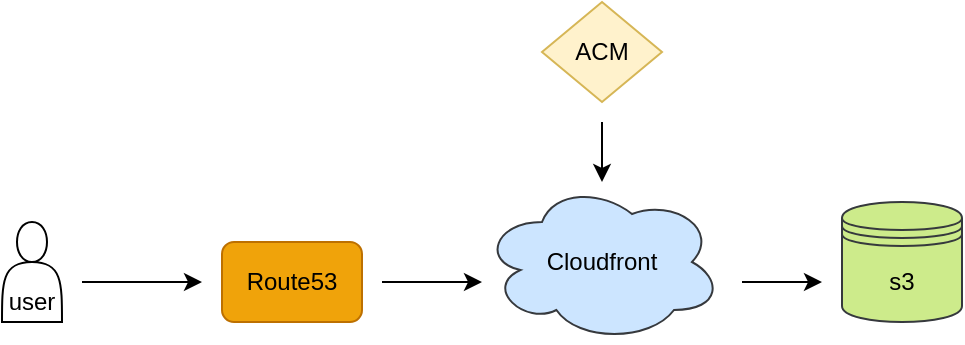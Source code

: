 <mxfile version="17.1.0" type="github">
  <diagram id="hV5gkn2egeSxWEqmsEY8" name="Page-1">
    <mxGraphModel dx="1038" dy="1671" grid="1" gridSize="10" guides="1" tooltips="1" connect="1" arrows="1" fold="1" page="1" pageScale="1" pageWidth="850" pageHeight="1100" math="0" shadow="0">
      <root>
        <mxCell id="0" />
        <mxCell id="1" parent="0" />
        <mxCell id="FF5P9LV5uI7e1MVNFa9R-4" value="&lt;br&gt;&lt;br&gt;user" style="shape=actor;whiteSpace=wrap;html=1;" vertex="1" parent="1">
          <mxGeometry x="160" y="-330" width="30" height="50" as="geometry" />
        </mxCell>
        <mxCell id="FF5P9LV5uI7e1MVNFa9R-10" value="Cloudfront" style="ellipse;shape=cloud;whiteSpace=wrap;html=1;fillColor=#cce5ff;strokeColor=#36393d;" vertex="1" parent="1">
          <mxGeometry x="400" y="-350" width="120" height="80" as="geometry" />
        </mxCell>
        <mxCell id="FF5P9LV5uI7e1MVNFa9R-11" value="s3" style="shape=datastore;whiteSpace=wrap;html=1;fillColor=#cdeb8b;strokeColor=#36393d;" vertex="1" parent="1">
          <mxGeometry x="580" y="-340" width="60" height="60" as="geometry" />
        </mxCell>
        <mxCell id="FF5P9LV5uI7e1MVNFa9R-12" value="Route53" style="rounded=1;whiteSpace=wrap;html=1;fillColor=#f0a30a;fontColor=#000000;strokeColor=#BD7000;" vertex="1" parent="1">
          <mxGeometry x="270" y="-320" width="70" height="40" as="geometry" />
        </mxCell>
        <mxCell id="FF5P9LV5uI7e1MVNFa9R-13" value="" style="endArrow=classic;html=1;rounded=0;" edge="1" parent="1">
          <mxGeometry width="50" height="50" relative="1" as="geometry">
            <mxPoint x="200" y="-300" as="sourcePoint" />
            <mxPoint x="260" y="-300" as="targetPoint" />
          </mxGeometry>
        </mxCell>
        <mxCell id="FF5P9LV5uI7e1MVNFa9R-14" value="" style="endArrow=classic;html=1;rounded=0;" edge="1" parent="1">
          <mxGeometry width="50" height="50" relative="1" as="geometry">
            <mxPoint x="350" y="-300" as="sourcePoint" />
            <mxPoint x="400" y="-300" as="targetPoint" />
          </mxGeometry>
        </mxCell>
        <mxCell id="FF5P9LV5uI7e1MVNFa9R-15" value="" style="endArrow=classic;html=1;rounded=0;" edge="1" parent="1">
          <mxGeometry width="50" height="50" relative="1" as="geometry">
            <mxPoint x="530" y="-300" as="sourcePoint" />
            <mxPoint x="570" y="-300" as="targetPoint" />
          </mxGeometry>
        </mxCell>
        <mxCell id="FF5P9LV5uI7e1MVNFa9R-17" value="ACM" style="rhombus;whiteSpace=wrap;html=1;fillColor=#fff2cc;strokeColor=#d6b656;" vertex="1" parent="1">
          <mxGeometry x="430" y="-440" width="60" height="50" as="geometry" />
        </mxCell>
        <mxCell id="FF5P9LV5uI7e1MVNFa9R-18" value="" style="endArrow=classic;html=1;rounded=0;" edge="1" parent="1">
          <mxGeometry width="50" height="50" relative="1" as="geometry">
            <mxPoint x="460" y="-380" as="sourcePoint" />
            <mxPoint x="460" y="-350" as="targetPoint" />
          </mxGeometry>
        </mxCell>
      </root>
    </mxGraphModel>
  </diagram>
</mxfile>
